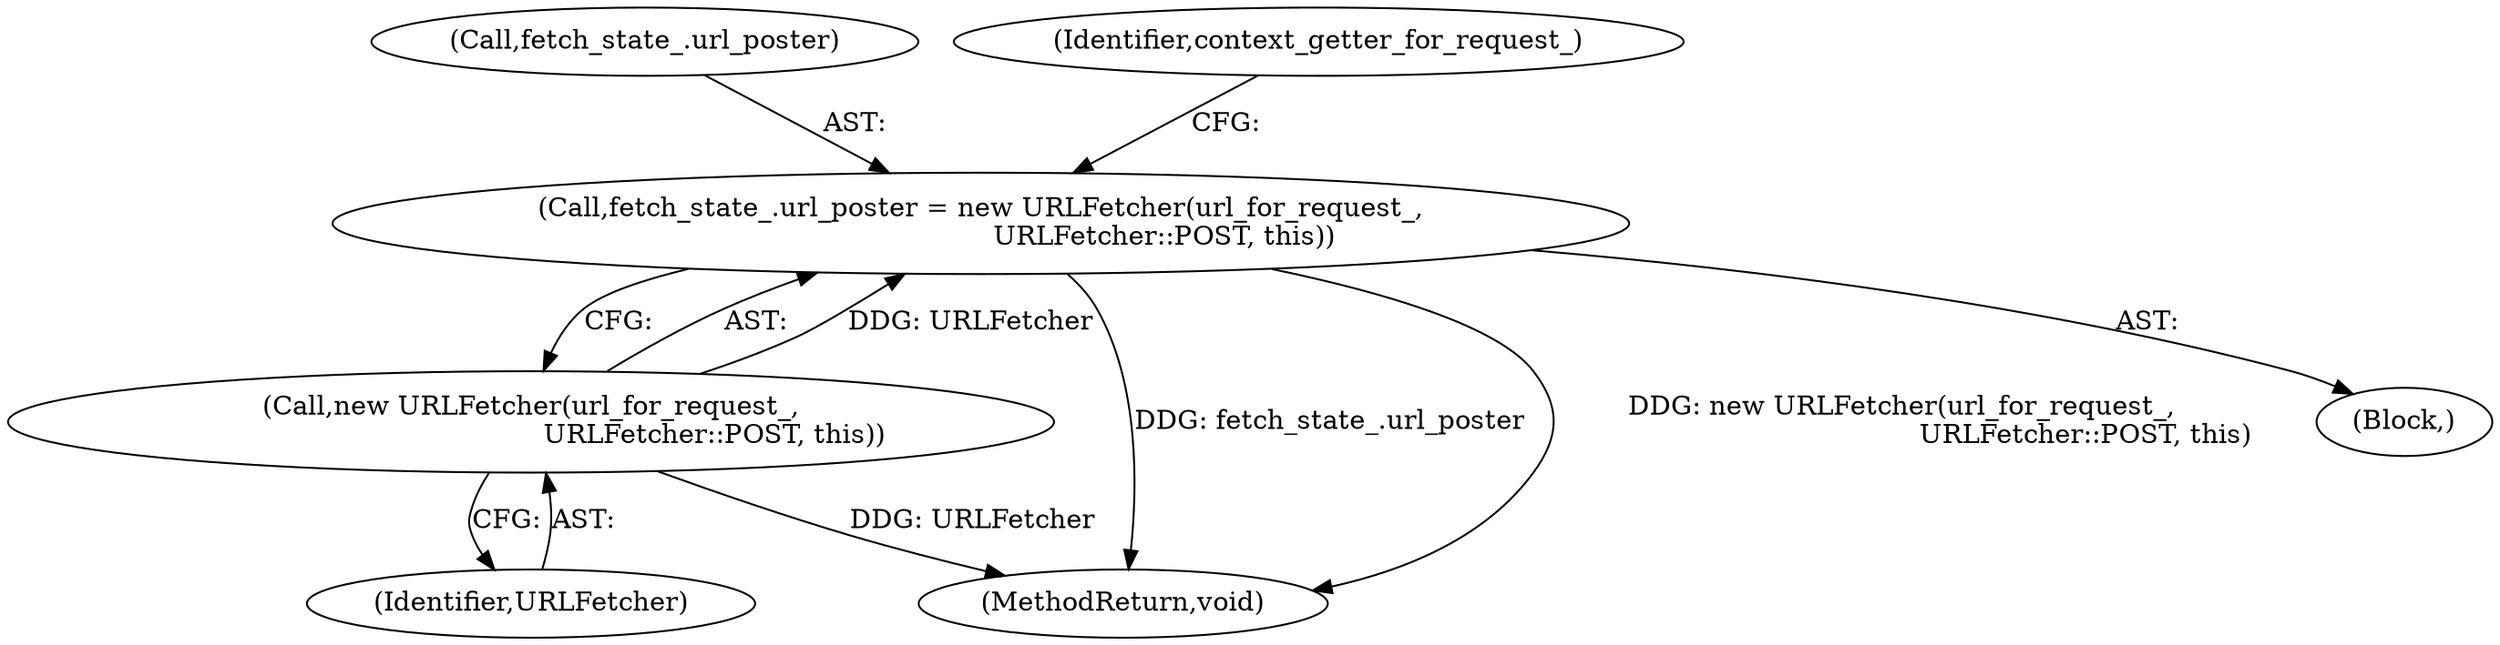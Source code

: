 digraph "1_Chrome_a6e146b4a369b31afa4c4323cc813dcbe0ef0c2b@del" {
"1000116" [label="(Call,fetch_state_.url_poster = new URLFetcher(url_for_request_,\n                                           URLFetcher::POST, this))"];
"1000120" [label="(Call,new URLFetcher(url_for_request_,\n                                           URLFetcher::POST, this))"];
"1000117" [label="(Call,fetch_state_.url_poster)"];
"1000132" [label="(MethodReturn,void)"];
"1000120" [label="(Call,new URLFetcher(url_for_request_,\n                                           URLFetcher::POST, this))"];
"1000123" [label="(Identifier,context_getter_for_request_)"];
"1000121" [label="(Identifier,URLFetcher)"];
"1000101" [label="(Block,)"];
"1000116" [label="(Call,fetch_state_.url_poster = new URLFetcher(url_for_request_,\n                                           URLFetcher::POST, this))"];
"1000116" -> "1000101"  [label="AST: "];
"1000116" -> "1000120"  [label="CFG: "];
"1000117" -> "1000116"  [label="AST: "];
"1000120" -> "1000116"  [label="AST: "];
"1000123" -> "1000116"  [label="CFG: "];
"1000116" -> "1000132"  [label="DDG: fetch_state_.url_poster"];
"1000116" -> "1000132"  [label="DDG: new URLFetcher(url_for_request_,\n                                           URLFetcher::POST, this)"];
"1000120" -> "1000116"  [label="DDG: URLFetcher"];
"1000120" -> "1000121"  [label="CFG: "];
"1000121" -> "1000120"  [label="AST: "];
"1000120" -> "1000132"  [label="DDG: URLFetcher"];
}
